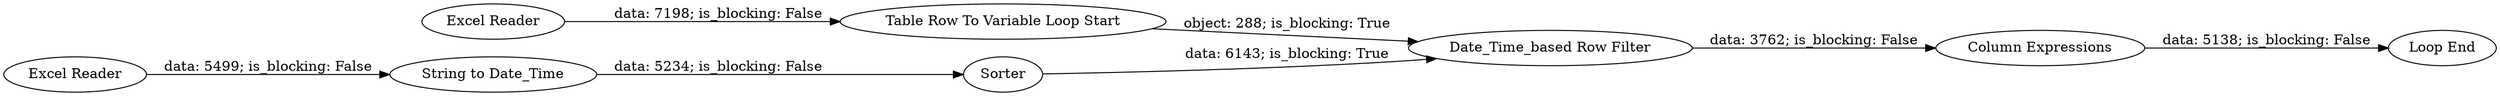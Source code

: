 digraph {
	"-4226052630542474524_10" [label="Excel Reader"]
	"-4226052630542474524_12" [label="Table Row To Variable Loop Start"]
	"-4226052630542474524_16" [label="Loop End"]
	"-4226052630542474524_2" [label="Date_Time_based Row Filter"]
	"-4226052630542474524_11" [label="Excel Reader"]
	"-4226052630542474524_14" [label=Sorter]
	"-4226052630542474524_4" [label="String to Date_Time"]
	"-4226052630542474524_15" [label="Column Expressions"]
	"-4226052630542474524_14" -> "-4226052630542474524_2" [label="data: 6143; is_blocking: True"]
	"-4226052630542474524_4" -> "-4226052630542474524_14" [label="data: 5234; is_blocking: False"]
	"-4226052630542474524_11" -> "-4226052630542474524_4" [label="data: 5499; is_blocking: False"]
	"-4226052630542474524_12" -> "-4226052630542474524_2" [label="object: 288; is_blocking: True"]
	"-4226052630542474524_10" -> "-4226052630542474524_12" [label="data: 7198; is_blocking: False"]
	"-4226052630542474524_15" -> "-4226052630542474524_16" [label="data: 5138; is_blocking: False"]
	"-4226052630542474524_2" -> "-4226052630542474524_15" [label="data: 3762; is_blocking: False"]
	rankdir=LR
}
